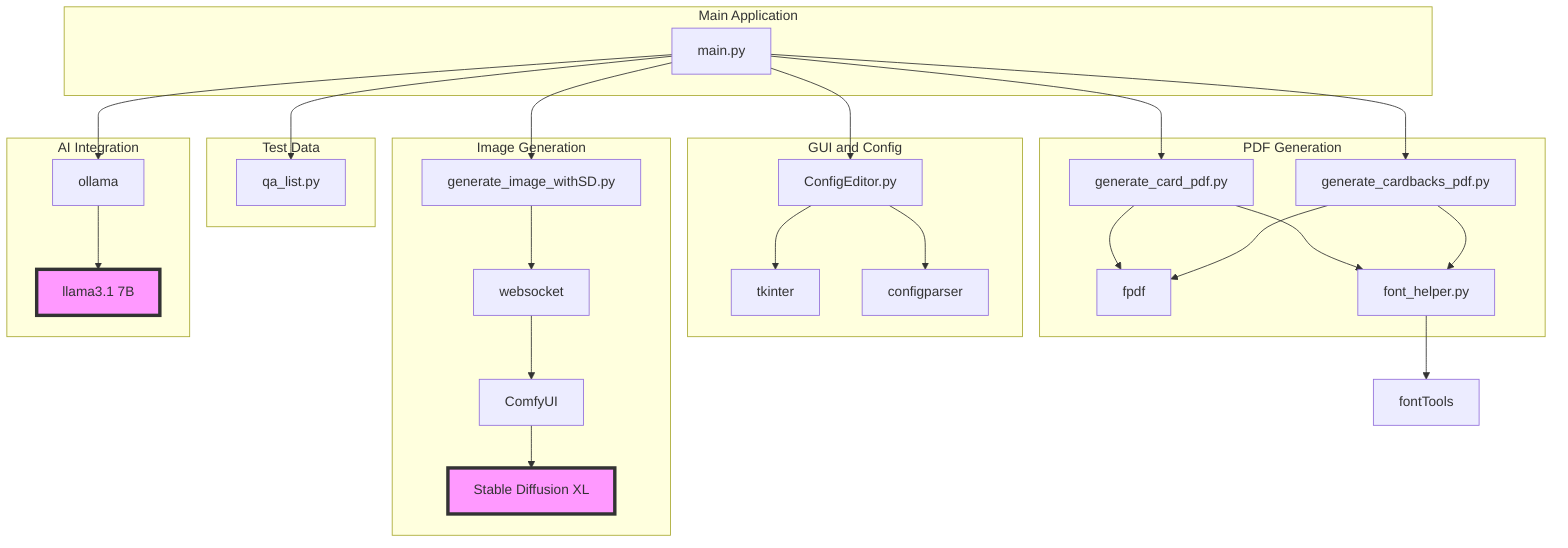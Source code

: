 graph TD
    A[main.py] --> B[ConfigEditor.py]
    A --> C[generate_card_pdf.py]
    A --> D[generate_cardbacks_pdf.py]
    A --> E[generate_image_withSD.py]
    A --> F[qa_list.py]
    
    B --> G[tkinter]
    B --> H[configparser]
    
    C --> I[fpdf]
    C --> J[font_helper.py]
    
    D --> I
    D --> J
    
    E --> K[websocket]
    
    J --> L[fontTools]
    
    A --> M[ollama]
    
    K --> N[ComfyUI]
    N --> O[Stable Diffusion XL]
    
    M --> P[llama3.1 7B]
    
    subgraph "Main Application"
        A
    end
    
    subgraph "GUI and Config"
        B
        G
        H
    end
    
    subgraph "PDF Generation"
        C
        D
        I
        J
    end
    
    subgraph "Image Generation"
        E
        K
        N
        O
    end
    
    subgraph "Test Data"
        F
    end
    
    subgraph "AI Integration"
        M
        P
    end

    classDef externalSystem fill:#f9f,stroke:#333,stroke-width:4px;
    class O,P externalSystem;